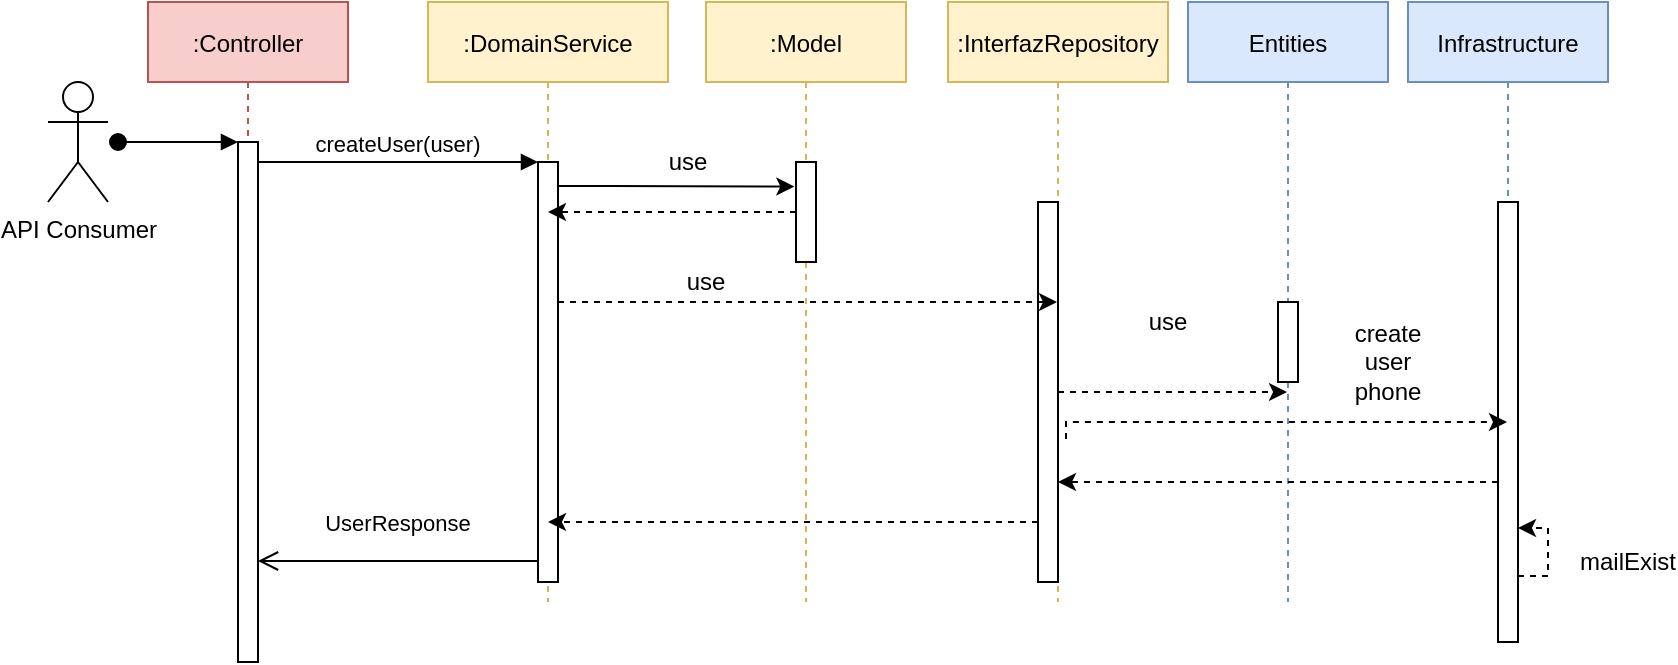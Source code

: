 <mxfile version="13.7.3" type="device"><diagram id="kgpKYQtTHZ0yAKxKKP6v" name="Page-1"><mxGraphModel dx="981" dy="567" grid="1" gridSize="10" guides="1" tooltips="1" connect="1" arrows="1" fold="1" page="1" pageScale="1" pageWidth="850" pageHeight="1100" math="0" shadow="0"><root><mxCell id="0"/><mxCell id="1" parent="0"/><mxCell id="3nuBFxr9cyL0pnOWT2aG-1" value=":Controller" style="shape=umlLifeline;perimeter=lifelinePerimeter;container=1;collapsible=0;recursiveResize=0;rounded=0;shadow=0;strokeWidth=1;fillColor=#f8cecc;strokeColor=#b85450;" parent="1" vertex="1"><mxGeometry x="80" y="80" width="100" height="330" as="geometry"/></mxCell><mxCell id="3nuBFxr9cyL0pnOWT2aG-2" value="" style="points=[];perimeter=orthogonalPerimeter;rounded=0;shadow=0;strokeWidth=1;" parent="3nuBFxr9cyL0pnOWT2aG-1" vertex="1"><mxGeometry x="45" y="70" width="10" height="260" as="geometry"/></mxCell><mxCell id="3nuBFxr9cyL0pnOWT2aG-3" value="" style="verticalAlign=bottom;startArrow=oval;endArrow=block;startSize=8;shadow=0;strokeWidth=1;" parent="3nuBFxr9cyL0pnOWT2aG-1" target="3nuBFxr9cyL0pnOWT2aG-2" edge="1"><mxGeometry relative="1" as="geometry"><mxPoint x="-15" y="70" as="sourcePoint"/></mxGeometry></mxCell><mxCell id="3nuBFxr9cyL0pnOWT2aG-5" value=":DomainService" style="shape=umlLifeline;perimeter=lifelinePerimeter;container=1;collapsible=0;recursiveResize=0;rounded=0;shadow=0;strokeWidth=1;fillColor=#fff2cc;strokeColor=#d6b656;" parent="1" vertex="1"><mxGeometry x="220" y="80" width="120" height="300" as="geometry"/></mxCell><mxCell id="3nuBFxr9cyL0pnOWT2aG-6" value="" style="points=[];perimeter=orthogonalPerimeter;rounded=0;shadow=0;strokeWidth=1;" parent="3nuBFxr9cyL0pnOWT2aG-5" vertex="1"><mxGeometry x="55" y="80" width="10" height="210" as="geometry"/></mxCell><mxCell id="R0xD1tvhh9bOCog4J9DJ-43" value="use" style="text;html=1;strokeColor=none;fillColor=none;align=center;verticalAlign=middle;whiteSpace=wrap;rounded=0;" vertex="1" parent="3nuBFxr9cyL0pnOWT2aG-5"><mxGeometry x="110" y="70" width="40" height="20" as="geometry"/></mxCell><mxCell id="3nuBFxr9cyL0pnOWT2aG-7" value="UserResponse" style="verticalAlign=bottom;endArrow=open;endSize=8;exitX=0;exitY=0.95;shadow=0;strokeWidth=1;" parent="1" source="3nuBFxr9cyL0pnOWT2aG-6" target="3nuBFxr9cyL0pnOWT2aG-2" edge="1"><mxGeometry x="0.001" y="-10" relative="1" as="geometry"><mxPoint x="275" y="236" as="targetPoint"/><mxPoint as="offset"/></mxGeometry></mxCell><mxCell id="3nuBFxr9cyL0pnOWT2aG-8" value="createUser(user)" style="verticalAlign=bottom;endArrow=block;entryX=0;entryY=0;shadow=0;strokeWidth=1;" parent="1" source="3nuBFxr9cyL0pnOWT2aG-2" target="3nuBFxr9cyL0pnOWT2aG-6" edge="1"><mxGeometry relative="1" as="geometry"><mxPoint x="275" y="160" as="sourcePoint"/></mxGeometry></mxCell><mxCell id="R0xD1tvhh9bOCog4J9DJ-1" value="API Consumer" style="shape=umlActor;verticalLabelPosition=bottom;verticalAlign=top;html=1;outlineConnect=0;" vertex="1" parent="1"><mxGeometry x="30" y="120" width="30" height="60" as="geometry"/></mxCell><mxCell id="R0xD1tvhh9bOCog4J9DJ-7" value=":InterfazRepository" style="shape=umlLifeline;perimeter=lifelinePerimeter;container=1;collapsible=0;recursiveResize=0;rounded=0;shadow=0;strokeWidth=1;fillColor=#fff2cc;strokeColor=#d6b656;" vertex="1" parent="1"><mxGeometry x="480" y="80" width="110" height="300" as="geometry"/></mxCell><mxCell id="R0xD1tvhh9bOCog4J9DJ-24" value="" style="points=[];perimeter=orthogonalPerimeter;rounded=0;shadow=0;strokeWidth=1;" vertex="1" parent="R0xD1tvhh9bOCog4J9DJ-7"><mxGeometry x="45" y="100" width="10" height="190" as="geometry"/></mxCell><mxCell id="R0xD1tvhh9bOCog4J9DJ-9" value=":Model" style="shape=umlLifeline;perimeter=lifelinePerimeter;container=1;collapsible=0;recursiveResize=0;rounded=0;shadow=0;strokeWidth=1;fillColor=#fff2cc;strokeColor=#d6b656;" vertex="1" parent="1"><mxGeometry x="359" y="80" width="100" height="300" as="geometry"/></mxCell><mxCell id="R0xD1tvhh9bOCog4J9DJ-10" value="" style="points=[];perimeter=orthogonalPerimeter;rounded=0;shadow=0;strokeWidth=1;" vertex="1" parent="R0xD1tvhh9bOCog4J9DJ-9"><mxGeometry x="45" y="80" width="10" height="50" as="geometry"/></mxCell><mxCell id="R0xD1tvhh9bOCog4J9DJ-22" style="edgeStyle=orthogonalEdgeStyle;rounded=0;orthogonalLoop=1;jettySize=auto;html=1;entryX=-0.083;entryY=0.246;entryDx=0;entryDy=0;entryPerimeter=0;" edge="1" parent="1" source="3nuBFxr9cyL0pnOWT2aG-6" target="R0xD1tvhh9bOCog4J9DJ-10"><mxGeometry relative="1" as="geometry"><Array as="points"><mxPoint x="310" y="172"/><mxPoint x="310" y="172"/></Array></mxGeometry></mxCell><mxCell id="R0xD1tvhh9bOCog4J9DJ-26" value="Entities" style="shape=umlLifeline;perimeter=lifelinePerimeter;container=1;collapsible=0;recursiveResize=0;rounded=0;shadow=0;strokeWidth=1;fillColor=#dae8fc;strokeColor=#6c8ebf;" vertex="1" parent="1"><mxGeometry x="600" y="80" width="100" height="300" as="geometry"/></mxCell><mxCell id="R0xD1tvhh9bOCog4J9DJ-27" value="" style="points=[];perimeter=orthogonalPerimeter;rounded=0;shadow=0;strokeWidth=1;" vertex="1" parent="R0xD1tvhh9bOCog4J9DJ-26"><mxGeometry x="45" y="150" width="10" height="40" as="geometry"/></mxCell><mxCell id="R0xD1tvhh9bOCog4J9DJ-31" value="Infrastructure" style="shape=umlLifeline;perimeter=lifelinePerimeter;container=1;collapsible=0;recursiveResize=0;rounded=0;shadow=0;strokeWidth=1;fillColor=#dae8fc;strokeColor=#6c8ebf;" vertex="1" parent="1"><mxGeometry x="710" y="80" width="100" height="320" as="geometry"/></mxCell><mxCell id="R0xD1tvhh9bOCog4J9DJ-32" value="" style="points=[];perimeter=orthogonalPerimeter;rounded=0;shadow=0;strokeWidth=1;" vertex="1" parent="R0xD1tvhh9bOCog4J9DJ-31"><mxGeometry x="45" y="100" width="10" height="220" as="geometry"/></mxCell><mxCell id="R0xD1tvhh9bOCog4J9DJ-40" style="edgeStyle=orthogonalEdgeStyle;rounded=0;orthogonalLoop=1;jettySize=auto;html=1;dashed=1;" edge="1" parent="R0xD1tvhh9bOCog4J9DJ-31"><mxGeometry relative="1" as="geometry"><mxPoint x="55" y="287" as="sourcePoint"/><mxPoint x="55" y="262.966" as="targetPoint"/><Array as="points"><mxPoint x="55" y="287"/><mxPoint x="70" y="287"/><mxPoint x="70" y="263"/></Array></mxGeometry></mxCell><mxCell id="R0xD1tvhh9bOCog4J9DJ-34" style="edgeStyle=orthogonalEdgeStyle;rounded=0;orthogonalLoop=1;jettySize=auto;html=1;dashed=1;" edge="1" parent="1" source="R0xD1tvhh9bOCog4J9DJ-24" target="R0xD1tvhh9bOCog4J9DJ-26"><mxGeometry relative="1" as="geometry"><Array as="points"><mxPoint x="600" y="250"/><mxPoint x="600" y="250"/></Array></mxGeometry></mxCell><mxCell id="R0xD1tvhh9bOCog4J9DJ-35" style="edgeStyle=orthogonalEdgeStyle;rounded=0;orthogonalLoop=1;jettySize=auto;html=1;dashed=1;exitX=1.4;exitY=0.624;exitDx=0;exitDy=0;exitPerimeter=0;" edge="1" parent="1" source="R0xD1tvhh9bOCog4J9DJ-24" target="R0xD1tvhh9bOCog4J9DJ-31"><mxGeometry relative="1" as="geometry"><Array as="points"><mxPoint x="539" y="290"/></Array></mxGeometry></mxCell><mxCell id="R0xD1tvhh9bOCog4J9DJ-37" style="edgeStyle=orthogonalEdgeStyle;rounded=0;orthogonalLoop=1;jettySize=auto;html=1;dashed=1;" edge="1" parent="1" source="R0xD1tvhh9bOCog4J9DJ-24" target="3nuBFxr9cyL0pnOWT2aG-5"><mxGeometry relative="1" as="geometry"><Array as="points"><mxPoint x="420" y="340"/><mxPoint x="420" y="340"/></Array></mxGeometry></mxCell><mxCell id="R0xD1tvhh9bOCog4J9DJ-38" value="create user phone" style="text;html=1;strokeColor=none;fillColor=none;align=center;verticalAlign=middle;whiteSpace=wrap;rounded=0;" vertex="1" parent="1"><mxGeometry x="680" y="250" width="40" height="20" as="geometry"/></mxCell><mxCell id="R0xD1tvhh9bOCog4J9DJ-41" value="mailExist" style="text;html=1;strokeColor=none;fillColor=none;align=center;verticalAlign=middle;whiteSpace=wrap;rounded=0;" vertex="1" parent="1"><mxGeometry x="800" y="350" width="40" height="20" as="geometry"/></mxCell><mxCell id="R0xD1tvhh9bOCog4J9DJ-44" style="edgeStyle=orthogonalEdgeStyle;rounded=0;orthogonalLoop=1;jettySize=auto;html=1;dashed=1;" edge="1" parent="1" source="R0xD1tvhh9bOCog4J9DJ-10" target="3nuBFxr9cyL0pnOWT2aG-5"><mxGeometry relative="1" as="geometry"><Array as="points"><mxPoint x="320" y="185"/><mxPoint x="320" y="185"/></Array></mxGeometry></mxCell><mxCell id="R0xD1tvhh9bOCog4J9DJ-45" style="edgeStyle=orthogonalEdgeStyle;rounded=0;orthogonalLoop=1;jettySize=auto;html=1;dashed=1;" edge="1" parent="1" source="3nuBFxr9cyL0pnOWT2aG-6" target="R0xD1tvhh9bOCog4J9DJ-7"><mxGeometry relative="1" as="geometry"><Array as="points"><mxPoint x="330" y="230"/><mxPoint x="330" y="230"/></Array></mxGeometry></mxCell><mxCell id="R0xD1tvhh9bOCog4J9DJ-46" value="use" style="text;html=1;strokeColor=none;fillColor=none;align=center;verticalAlign=middle;whiteSpace=wrap;rounded=0;" vertex="1" parent="1"><mxGeometry x="339" y="210" width="40" height="20" as="geometry"/></mxCell><mxCell id="R0xD1tvhh9bOCog4J9DJ-48" value="use" style="text;html=1;strokeColor=none;fillColor=none;align=center;verticalAlign=middle;whiteSpace=wrap;rounded=0;" vertex="1" parent="1"><mxGeometry x="570" y="230" width="40" height="20" as="geometry"/></mxCell><mxCell id="R0xD1tvhh9bOCog4J9DJ-51" style="edgeStyle=orthogonalEdgeStyle;rounded=0;orthogonalLoop=1;jettySize=auto;html=1;dashed=1;" edge="1" parent="1" source="R0xD1tvhh9bOCog4J9DJ-32" target="R0xD1tvhh9bOCog4J9DJ-7"><mxGeometry relative="1" as="geometry"><Array as="points"><mxPoint x="710" y="320"/><mxPoint x="710" y="320"/></Array></mxGeometry></mxCell></root></mxGraphModel></diagram></mxfile>